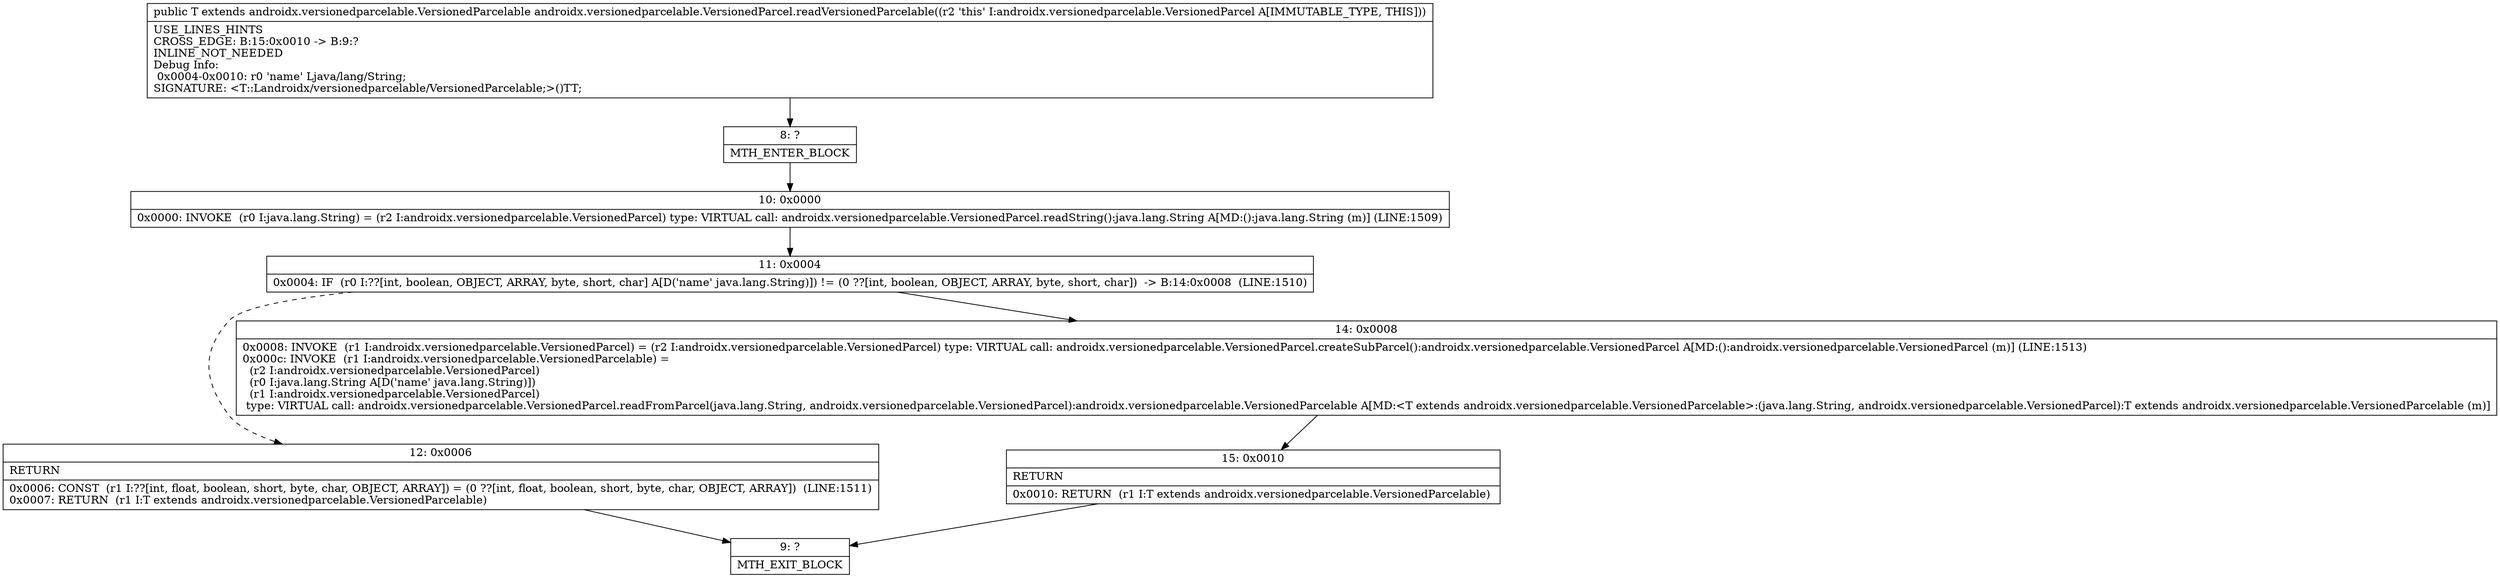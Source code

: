 digraph "CFG forandroidx.versionedparcelable.VersionedParcel.readVersionedParcelable()Landroidx\/versionedparcelable\/VersionedParcelable;" {
Node_8 [shape=record,label="{8\:\ ?|MTH_ENTER_BLOCK\l}"];
Node_10 [shape=record,label="{10\:\ 0x0000|0x0000: INVOKE  (r0 I:java.lang.String) = (r2 I:androidx.versionedparcelable.VersionedParcel) type: VIRTUAL call: androidx.versionedparcelable.VersionedParcel.readString():java.lang.String A[MD:():java.lang.String (m)] (LINE:1509)\l}"];
Node_11 [shape=record,label="{11\:\ 0x0004|0x0004: IF  (r0 I:??[int, boolean, OBJECT, ARRAY, byte, short, char] A[D('name' java.lang.String)]) != (0 ??[int, boolean, OBJECT, ARRAY, byte, short, char])  \-\> B:14:0x0008  (LINE:1510)\l}"];
Node_12 [shape=record,label="{12\:\ 0x0006|RETURN\l|0x0006: CONST  (r1 I:??[int, float, boolean, short, byte, char, OBJECT, ARRAY]) = (0 ??[int, float, boolean, short, byte, char, OBJECT, ARRAY])  (LINE:1511)\l0x0007: RETURN  (r1 I:T extends androidx.versionedparcelable.VersionedParcelable) \l}"];
Node_9 [shape=record,label="{9\:\ ?|MTH_EXIT_BLOCK\l}"];
Node_14 [shape=record,label="{14\:\ 0x0008|0x0008: INVOKE  (r1 I:androidx.versionedparcelable.VersionedParcel) = (r2 I:androidx.versionedparcelable.VersionedParcel) type: VIRTUAL call: androidx.versionedparcelable.VersionedParcel.createSubParcel():androidx.versionedparcelable.VersionedParcel A[MD:():androidx.versionedparcelable.VersionedParcel (m)] (LINE:1513)\l0x000c: INVOKE  (r1 I:androidx.versionedparcelable.VersionedParcelable) = \l  (r2 I:androidx.versionedparcelable.VersionedParcel)\l  (r0 I:java.lang.String A[D('name' java.lang.String)])\l  (r1 I:androidx.versionedparcelable.VersionedParcel)\l type: VIRTUAL call: androidx.versionedparcelable.VersionedParcel.readFromParcel(java.lang.String, androidx.versionedparcelable.VersionedParcel):androidx.versionedparcelable.VersionedParcelable A[MD:\<T extends androidx.versionedparcelable.VersionedParcelable\>:(java.lang.String, androidx.versionedparcelable.VersionedParcel):T extends androidx.versionedparcelable.VersionedParcelable (m)]\l}"];
Node_15 [shape=record,label="{15\:\ 0x0010|RETURN\l|0x0010: RETURN  (r1 I:T extends androidx.versionedparcelable.VersionedParcelable) \l}"];
MethodNode[shape=record,label="{public T extends androidx.versionedparcelable.VersionedParcelable androidx.versionedparcelable.VersionedParcel.readVersionedParcelable((r2 'this' I:androidx.versionedparcelable.VersionedParcel A[IMMUTABLE_TYPE, THIS]))  | USE_LINES_HINTS\lCROSS_EDGE: B:15:0x0010 \-\> B:9:?\lINLINE_NOT_NEEDED\lDebug Info:\l  0x0004\-0x0010: r0 'name' Ljava\/lang\/String;\lSIGNATURE: \<T::Landroidx\/versionedparcelable\/VersionedParcelable;\>()TT;\l}"];
MethodNode -> Node_8;Node_8 -> Node_10;
Node_10 -> Node_11;
Node_11 -> Node_12[style=dashed];
Node_11 -> Node_14;
Node_12 -> Node_9;
Node_14 -> Node_15;
Node_15 -> Node_9;
}

